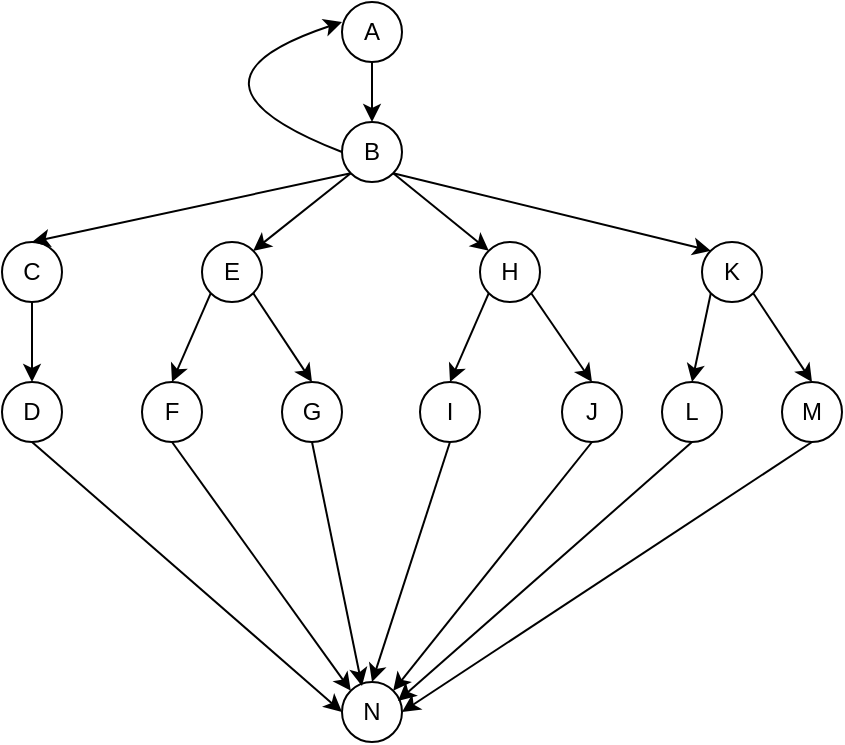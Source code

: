 <mxfile version="14.3.0" type="github">
  <diagram id="tYAolAi_qRwNU0klJTiL" name="Page-1">
    <mxGraphModel dx="694" dy="361" grid="1" gridSize="10" guides="1" tooltips="1" connect="1" arrows="1" fold="1" page="1" pageScale="1" pageWidth="827" pageHeight="1169" math="0" shadow="0">
      <root>
        <mxCell id="0" />
        <mxCell id="1" parent="0" />
        <mxCell id="kSafJ48g-xgtxeYp5ojn-15" style="edgeStyle=orthogonalEdgeStyle;rounded=0;orthogonalLoop=1;jettySize=auto;html=1;exitX=0.5;exitY=1;exitDx=0;exitDy=0;entryX=0.5;entryY=0;entryDx=0;entryDy=0;" edge="1" parent="1" source="kSafJ48g-xgtxeYp5ojn-1" target="kSafJ48g-xgtxeYp5ojn-14">
          <mxGeometry relative="1" as="geometry" />
        </mxCell>
        <mxCell id="kSafJ48g-xgtxeYp5ojn-1" value="&lt;div&gt;A&lt;/div&gt;" style="ellipse;whiteSpace=wrap;html=1;aspect=fixed;" vertex="1" parent="1">
          <mxGeometry x="330" y="170" width="30" height="30" as="geometry" />
        </mxCell>
        <mxCell id="kSafJ48g-xgtxeYp5ojn-2" value="N" style="ellipse;whiteSpace=wrap;html=1;aspect=fixed;" vertex="1" parent="1">
          <mxGeometry x="330" y="510" width="30" height="30" as="geometry" />
        </mxCell>
        <mxCell id="kSafJ48g-xgtxeYp5ojn-3" value="M" style="ellipse;whiteSpace=wrap;html=1;aspect=fixed;" vertex="1" parent="1">
          <mxGeometry x="550" y="360" width="30" height="30" as="geometry" />
        </mxCell>
        <mxCell id="kSafJ48g-xgtxeYp5ojn-4" value="L" style="ellipse;whiteSpace=wrap;html=1;aspect=fixed;" vertex="1" parent="1">
          <mxGeometry x="490" y="360" width="30" height="30" as="geometry" />
        </mxCell>
        <mxCell id="kSafJ48g-xgtxeYp5ojn-5" value="J" style="ellipse;whiteSpace=wrap;html=1;aspect=fixed;" vertex="1" parent="1">
          <mxGeometry x="440" y="360" width="30" height="30" as="geometry" />
        </mxCell>
        <mxCell id="kSafJ48g-xgtxeYp5ojn-6" value="I" style="ellipse;whiteSpace=wrap;html=1;aspect=fixed;" vertex="1" parent="1">
          <mxGeometry x="369" y="360" width="30" height="30" as="geometry" />
        </mxCell>
        <mxCell id="kSafJ48g-xgtxeYp5ojn-7" value="G" style="ellipse;whiteSpace=wrap;html=1;aspect=fixed;" vertex="1" parent="1">
          <mxGeometry x="300" y="360" width="30" height="30" as="geometry" />
        </mxCell>
        <mxCell id="kSafJ48g-xgtxeYp5ojn-8" value="F" style="ellipse;whiteSpace=wrap;html=1;aspect=fixed;" vertex="1" parent="1">
          <mxGeometry x="230" y="360" width="30" height="30" as="geometry" />
        </mxCell>
        <mxCell id="kSafJ48g-xgtxeYp5ojn-9" value="D" style="ellipse;whiteSpace=wrap;html=1;aspect=fixed;" vertex="1" parent="1">
          <mxGeometry x="160" y="360" width="30" height="30" as="geometry" />
        </mxCell>
        <mxCell id="kSafJ48g-xgtxeYp5ojn-10" value="K" style="ellipse;whiteSpace=wrap;html=1;aspect=fixed;" vertex="1" parent="1">
          <mxGeometry x="510" y="290" width="30" height="30" as="geometry" />
        </mxCell>
        <mxCell id="kSafJ48g-xgtxeYp5ojn-11" value="H" style="ellipse;whiteSpace=wrap;html=1;aspect=fixed;" vertex="1" parent="1">
          <mxGeometry x="399" y="290" width="30" height="30" as="geometry" />
        </mxCell>
        <mxCell id="kSafJ48g-xgtxeYp5ojn-12" value="E" style="ellipse;whiteSpace=wrap;html=1;aspect=fixed;" vertex="1" parent="1">
          <mxGeometry x="260" y="290" width="30" height="30" as="geometry" />
        </mxCell>
        <mxCell id="kSafJ48g-xgtxeYp5ojn-20" style="edgeStyle=orthogonalEdgeStyle;rounded=0;orthogonalLoop=1;jettySize=auto;html=1;exitX=0.5;exitY=1;exitDx=0;exitDy=0;entryX=0.5;entryY=0;entryDx=0;entryDy=0;" edge="1" parent="1" source="kSafJ48g-xgtxeYp5ojn-13" target="kSafJ48g-xgtxeYp5ojn-9">
          <mxGeometry relative="1" as="geometry" />
        </mxCell>
        <mxCell id="kSafJ48g-xgtxeYp5ojn-13" value="C" style="ellipse;whiteSpace=wrap;html=1;aspect=fixed;" vertex="1" parent="1">
          <mxGeometry x="160" y="290" width="30" height="30" as="geometry" />
        </mxCell>
        <mxCell id="kSafJ48g-xgtxeYp5ojn-14" value="&lt;div&gt;B&lt;/div&gt;" style="ellipse;whiteSpace=wrap;html=1;aspect=fixed;" vertex="1" parent="1">
          <mxGeometry x="330" y="230" width="30" height="30" as="geometry" />
        </mxCell>
        <mxCell id="kSafJ48g-xgtxeYp5ojn-16" value="" style="endArrow=classic;html=1;exitX=0;exitY=1;exitDx=0;exitDy=0;entryX=0.5;entryY=0;entryDx=0;entryDy=0;" edge="1" parent="1" source="kSafJ48g-xgtxeYp5ojn-14" target="kSafJ48g-xgtxeYp5ojn-13">
          <mxGeometry width="50" height="50" relative="1" as="geometry">
            <mxPoint x="390" y="320" as="sourcePoint" />
            <mxPoint x="440" y="270" as="targetPoint" />
          </mxGeometry>
        </mxCell>
        <mxCell id="kSafJ48g-xgtxeYp5ojn-17" value="" style="endArrow=classic;html=1;exitX=0;exitY=1;exitDx=0;exitDy=0;entryX=1;entryY=0;entryDx=0;entryDy=0;" edge="1" parent="1" source="kSafJ48g-xgtxeYp5ojn-14" target="kSafJ48g-xgtxeYp5ojn-12">
          <mxGeometry width="50" height="50" relative="1" as="geometry">
            <mxPoint x="390" y="320" as="sourcePoint" />
            <mxPoint x="440" y="270" as="targetPoint" />
          </mxGeometry>
        </mxCell>
        <mxCell id="kSafJ48g-xgtxeYp5ojn-18" value="" style="endArrow=classic;html=1;exitX=1;exitY=1;exitDx=0;exitDy=0;entryX=0;entryY=0;entryDx=0;entryDy=0;" edge="1" parent="1" source="kSafJ48g-xgtxeYp5ojn-14" target="kSafJ48g-xgtxeYp5ojn-11">
          <mxGeometry width="50" height="50" relative="1" as="geometry">
            <mxPoint x="390" y="320" as="sourcePoint" />
            <mxPoint x="440" y="270" as="targetPoint" />
          </mxGeometry>
        </mxCell>
        <mxCell id="kSafJ48g-xgtxeYp5ojn-19" value="" style="endArrow=classic;html=1;exitX=1;exitY=1;exitDx=0;exitDy=0;entryX=0;entryY=0;entryDx=0;entryDy=0;" edge="1" parent="1" source="kSafJ48g-xgtxeYp5ojn-14" target="kSafJ48g-xgtxeYp5ojn-10">
          <mxGeometry width="50" height="50" relative="1" as="geometry">
            <mxPoint x="390" y="320" as="sourcePoint" />
            <mxPoint x="440" y="270" as="targetPoint" />
          </mxGeometry>
        </mxCell>
        <mxCell id="kSafJ48g-xgtxeYp5ojn-21" value="" style="endArrow=classic;html=1;exitX=0;exitY=1;exitDx=0;exitDy=0;entryX=0.5;entryY=0;entryDx=0;entryDy=0;" edge="1" parent="1" source="kSafJ48g-xgtxeYp5ojn-12" target="kSafJ48g-xgtxeYp5ojn-8">
          <mxGeometry width="50" height="50" relative="1" as="geometry">
            <mxPoint x="390" y="320" as="sourcePoint" />
            <mxPoint x="440" y="270" as="targetPoint" />
          </mxGeometry>
        </mxCell>
        <mxCell id="kSafJ48g-xgtxeYp5ojn-22" value="" style="endArrow=classic;html=1;exitX=1;exitY=1;exitDx=0;exitDy=0;entryX=0.5;entryY=0;entryDx=0;entryDy=0;" edge="1" parent="1" source="kSafJ48g-xgtxeYp5ojn-12" target="kSafJ48g-xgtxeYp5ojn-7">
          <mxGeometry width="50" height="50" relative="1" as="geometry">
            <mxPoint x="390" y="320" as="sourcePoint" />
            <mxPoint x="440" y="270" as="targetPoint" />
          </mxGeometry>
        </mxCell>
        <mxCell id="kSafJ48g-xgtxeYp5ojn-23" value="" style="endArrow=classic;html=1;exitX=0;exitY=1;exitDx=0;exitDy=0;entryX=0.5;entryY=0;entryDx=0;entryDy=0;" edge="1" parent="1" source="kSafJ48g-xgtxeYp5ojn-11" target="kSafJ48g-xgtxeYp5ojn-6">
          <mxGeometry width="50" height="50" relative="1" as="geometry">
            <mxPoint x="390" y="320" as="sourcePoint" />
            <mxPoint x="440" y="270" as="targetPoint" />
          </mxGeometry>
        </mxCell>
        <mxCell id="kSafJ48g-xgtxeYp5ojn-24" value="" style="endArrow=classic;html=1;exitX=1;exitY=1;exitDx=0;exitDy=0;entryX=0.5;entryY=0;entryDx=0;entryDy=0;" edge="1" parent="1" source="kSafJ48g-xgtxeYp5ojn-11" target="kSafJ48g-xgtxeYp5ojn-5">
          <mxGeometry width="50" height="50" relative="1" as="geometry">
            <mxPoint x="390" y="320" as="sourcePoint" />
            <mxPoint x="440" y="270" as="targetPoint" />
          </mxGeometry>
        </mxCell>
        <mxCell id="kSafJ48g-xgtxeYp5ojn-25" value="" style="endArrow=classic;html=1;exitX=0;exitY=1;exitDx=0;exitDy=0;entryX=0.5;entryY=0;entryDx=0;entryDy=0;" edge="1" parent="1" source="kSafJ48g-xgtxeYp5ojn-10" target="kSafJ48g-xgtxeYp5ojn-4">
          <mxGeometry width="50" height="50" relative="1" as="geometry">
            <mxPoint x="390" y="320" as="sourcePoint" />
            <mxPoint x="440" y="270" as="targetPoint" />
          </mxGeometry>
        </mxCell>
        <mxCell id="kSafJ48g-xgtxeYp5ojn-26" value="" style="endArrow=classic;html=1;exitX=1;exitY=1;exitDx=0;exitDy=0;entryX=0.5;entryY=0;entryDx=0;entryDy=0;" edge="1" parent="1" source="kSafJ48g-xgtxeYp5ojn-10" target="kSafJ48g-xgtxeYp5ojn-3">
          <mxGeometry width="50" height="50" relative="1" as="geometry">
            <mxPoint x="390" y="320" as="sourcePoint" />
            <mxPoint x="440" y="270" as="targetPoint" />
          </mxGeometry>
        </mxCell>
        <mxCell id="kSafJ48g-xgtxeYp5ojn-27" value="" style="endArrow=classic;html=1;exitX=0.5;exitY=1;exitDx=0;exitDy=0;entryX=0;entryY=0.5;entryDx=0;entryDy=0;" edge="1" parent="1" source="kSafJ48g-xgtxeYp5ojn-9" target="kSafJ48g-xgtxeYp5ojn-2">
          <mxGeometry width="50" height="50" relative="1" as="geometry">
            <mxPoint x="390" y="380" as="sourcePoint" />
            <mxPoint x="440" y="330" as="targetPoint" />
          </mxGeometry>
        </mxCell>
        <mxCell id="kSafJ48g-xgtxeYp5ojn-28" value="" style="endArrow=classic;html=1;exitX=0.5;exitY=1;exitDx=0;exitDy=0;entryX=0;entryY=0;entryDx=0;entryDy=0;" edge="1" parent="1" source="kSafJ48g-xgtxeYp5ojn-8" target="kSafJ48g-xgtxeYp5ojn-2">
          <mxGeometry width="50" height="50" relative="1" as="geometry">
            <mxPoint x="390" y="380" as="sourcePoint" />
            <mxPoint x="440" y="330" as="targetPoint" />
          </mxGeometry>
        </mxCell>
        <mxCell id="kSafJ48g-xgtxeYp5ojn-29" value="" style="endArrow=classic;html=1;exitX=0.5;exitY=1;exitDx=0;exitDy=0;entryX=0.333;entryY=0.067;entryDx=0;entryDy=0;entryPerimeter=0;" edge="1" parent="1" source="kSafJ48g-xgtxeYp5ojn-7" target="kSafJ48g-xgtxeYp5ojn-2">
          <mxGeometry width="50" height="50" relative="1" as="geometry">
            <mxPoint x="390" y="380" as="sourcePoint" />
            <mxPoint x="440" y="330" as="targetPoint" />
          </mxGeometry>
        </mxCell>
        <mxCell id="kSafJ48g-xgtxeYp5ojn-30" value="" style="endArrow=classic;html=1;exitX=0.5;exitY=1;exitDx=0;exitDy=0;entryX=0.5;entryY=0;entryDx=0;entryDy=0;" edge="1" parent="1" source="kSafJ48g-xgtxeYp5ojn-6" target="kSafJ48g-xgtxeYp5ojn-2">
          <mxGeometry width="50" height="50" relative="1" as="geometry">
            <mxPoint x="390" y="380" as="sourcePoint" />
            <mxPoint x="440" y="330" as="targetPoint" />
          </mxGeometry>
        </mxCell>
        <mxCell id="kSafJ48g-xgtxeYp5ojn-31" value="" style="endArrow=classic;html=1;exitX=0.5;exitY=1;exitDx=0;exitDy=0;entryX=1;entryY=0;entryDx=0;entryDy=0;" edge="1" parent="1" source="kSafJ48g-xgtxeYp5ojn-5" target="kSafJ48g-xgtxeYp5ojn-2">
          <mxGeometry width="50" height="50" relative="1" as="geometry">
            <mxPoint x="390" y="380" as="sourcePoint" />
            <mxPoint x="440" y="330" as="targetPoint" />
          </mxGeometry>
        </mxCell>
        <mxCell id="kSafJ48g-xgtxeYp5ojn-32" value="" style="endArrow=classic;html=1;exitX=0.5;exitY=1;exitDx=0;exitDy=0;entryX=0.933;entryY=0.317;entryDx=0;entryDy=0;entryPerimeter=0;" edge="1" parent="1" source="kSafJ48g-xgtxeYp5ojn-4" target="kSafJ48g-xgtxeYp5ojn-2">
          <mxGeometry width="50" height="50" relative="1" as="geometry">
            <mxPoint x="390" y="380" as="sourcePoint" />
            <mxPoint x="440" y="330" as="targetPoint" />
          </mxGeometry>
        </mxCell>
        <mxCell id="kSafJ48g-xgtxeYp5ojn-33" value="" style="endArrow=classic;html=1;exitX=0.5;exitY=1;exitDx=0;exitDy=0;entryX=1;entryY=0.5;entryDx=0;entryDy=0;" edge="1" parent="1" source="kSafJ48g-xgtxeYp5ojn-3" target="kSafJ48g-xgtxeYp5ojn-2">
          <mxGeometry width="50" height="50" relative="1" as="geometry">
            <mxPoint x="390" y="380" as="sourcePoint" />
            <mxPoint x="440" y="330" as="targetPoint" />
          </mxGeometry>
        </mxCell>
        <mxCell id="kSafJ48g-xgtxeYp5ojn-35" value="" style="curved=1;endArrow=classic;html=1;exitX=0;exitY=0.5;exitDx=0;exitDy=0;" edge="1" parent="1" source="kSafJ48g-xgtxeYp5ojn-14">
          <mxGeometry width="50" height="50" relative="1" as="geometry">
            <mxPoint x="280" y="230" as="sourcePoint" />
            <mxPoint x="330" y="180" as="targetPoint" />
            <Array as="points">
              <mxPoint x="240" y="210" />
            </Array>
          </mxGeometry>
        </mxCell>
      </root>
    </mxGraphModel>
  </diagram>
</mxfile>
